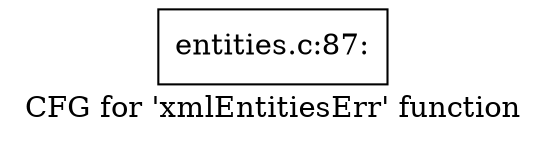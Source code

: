 digraph "CFG for 'xmlEntitiesErr' function" {
	label="CFG for 'xmlEntitiesErr' function";

	Node0x4b6c490 [shape=record,label="{entities.c:87:}"];
}
